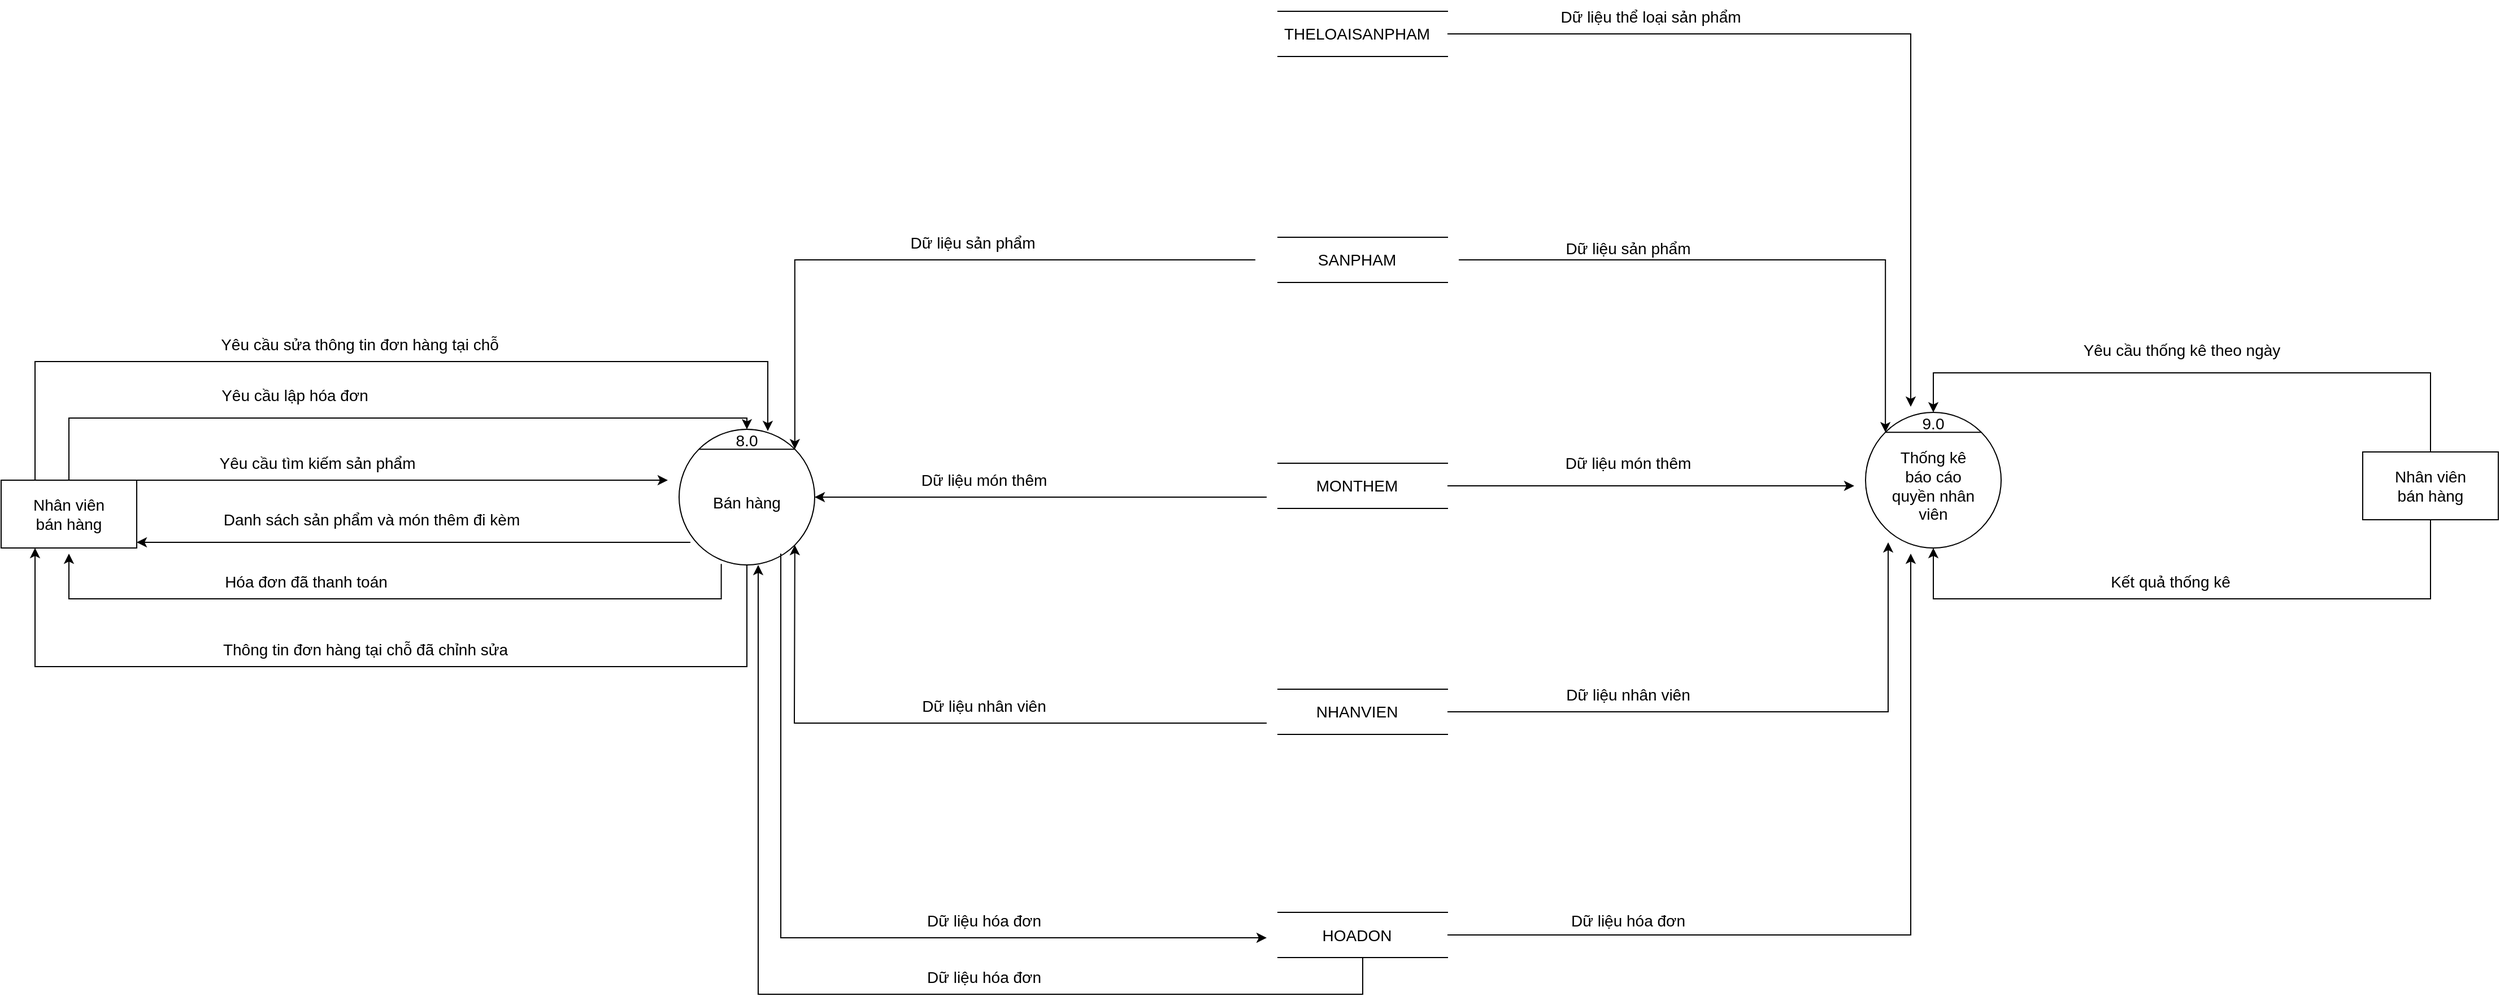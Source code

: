 <mxfile version="16.4.11" type="device"><diagram id="am4y2OCXTVEodyr7TLtn" name="Page-1"><mxGraphModel dx="2926" dy="1282" grid="1" gridSize="10" guides="1" tooltips="1" connect="1" arrows="1" fold="1" page="1" pageScale="1" pageWidth="850" pageHeight="1100" math="0" shadow="0"><root><mxCell id="0"/><mxCell id="1" parent="0"/><mxCell id="uqbeTQRd9YUAxxsg4UgO-1" value="" style="ellipse;whiteSpace=wrap;html=1;aspect=fixed;" parent="1" vertex="1"><mxGeometry x="970" y="405" width="120" height="120" as="geometry"/></mxCell><mxCell id="uqbeTQRd9YUAxxsg4UgO-2" value="" style="endArrow=none;html=1;rounded=0;exitX=0;exitY=0;exitDx=0;exitDy=0;entryX=1;entryY=0;entryDx=0;entryDy=0;" parent="1" source="uqbeTQRd9YUAxxsg4UgO-1" target="uqbeTQRd9YUAxxsg4UgO-1" edge="1"><mxGeometry width="50" height="50" relative="1" as="geometry"><mxPoint x="1310" y="685" as="sourcePoint"/><mxPoint x="1360" y="635" as="targetPoint"/></mxGeometry></mxCell><mxCell id="uqbeTQRd9YUAxxsg4UgO-3" value="&lt;span style=&quot;font-size: 14px&quot;&gt;Thống kê báo cáo quyền nhân viên&lt;/span&gt;" style="text;html=1;strokeColor=none;fillColor=none;align=center;verticalAlign=middle;whiteSpace=wrap;rounded=0;" parent="1" vertex="1"><mxGeometry x="990" y="455" width="80" height="30" as="geometry"/></mxCell><mxCell id="uqbeTQRd9YUAxxsg4UgO-4" value="9.0" style="text;html=1;strokeColor=none;fillColor=none;align=center;verticalAlign=middle;whiteSpace=wrap;rounded=0;fontSize=14;" parent="1" vertex="1"><mxGeometry x="1015" y="405" width="30" height="20" as="geometry"/></mxCell><mxCell id="uqbeTQRd9YUAxxsg4UgO-5" value="" style="shape=partialRectangle;whiteSpace=wrap;html=1;left=0;right=0;fillColor=none;fontSize=14;" parent="1" vertex="1"><mxGeometry x="450" y="50" width="150" height="40" as="geometry"/></mxCell><mxCell id="uqbeTQRd9YUAxxsg4UgO-6" value="THELOAISANPHAM" style="text;html=1;strokeColor=none;fillColor=none;align=center;verticalAlign=middle;whiteSpace=wrap;rounded=0;fontSize=14;" parent="1" vertex="1"><mxGeometry x="490" y="55" width="60" height="30" as="geometry"/></mxCell><mxCell id="uqbeTQRd9YUAxxsg4UgO-7" value="" style="shape=partialRectangle;whiteSpace=wrap;html=1;left=0;right=0;fillColor=none;fontSize=14;" parent="1" vertex="1"><mxGeometry x="450" y="250" width="150" height="40" as="geometry"/></mxCell><mxCell id="uqbeTQRd9YUAxxsg4UgO-8" value="SANPHAM" style="text;html=1;strokeColor=none;fillColor=none;align=center;verticalAlign=middle;whiteSpace=wrap;rounded=0;fontSize=14;" parent="1" vertex="1"><mxGeometry x="490" y="255" width="60" height="30" as="geometry"/></mxCell><mxCell id="uqbeTQRd9YUAxxsg4UgO-9" value="" style="shape=partialRectangle;whiteSpace=wrap;html=1;left=0;right=0;fillColor=none;fontSize=14;" parent="1" vertex="1"><mxGeometry x="450" y="450" width="150" height="40" as="geometry"/></mxCell><mxCell id="uqbeTQRd9YUAxxsg4UgO-10" value="MONTHEM" style="text;html=1;strokeColor=none;fillColor=none;align=center;verticalAlign=middle;whiteSpace=wrap;rounded=0;fontSize=14;" parent="1" vertex="1"><mxGeometry x="490" y="455" width="60" height="30" as="geometry"/></mxCell><mxCell id="uqbeTQRd9YUAxxsg4UgO-11" value="" style="shape=partialRectangle;whiteSpace=wrap;html=1;left=0;right=0;fillColor=none;fontSize=14;" parent="1" vertex="1"><mxGeometry x="450" y="650" width="150" height="40" as="geometry"/></mxCell><mxCell id="uqbeTQRd9YUAxxsg4UgO-12" value="NHANVIEN" style="text;html=1;strokeColor=none;fillColor=none;align=center;verticalAlign=middle;whiteSpace=wrap;rounded=0;fontSize=14;" parent="1" vertex="1"><mxGeometry x="490" y="655" width="60" height="30" as="geometry"/></mxCell><mxCell id="uqbeTQRd9YUAxxsg4UgO-13" value="" style="shape=partialRectangle;whiteSpace=wrap;html=1;left=0;right=0;fillColor=none;fontSize=14;" parent="1" vertex="1"><mxGeometry x="450" y="847.5" width="150" height="40" as="geometry"/></mxCell><mxCell id="uqbeTQRd9YUAxxsg4UgO-14" value="HOADON" style="text;html=1;strokeColor=none;fillColor=none;align=center;verticalAlign=middle;whiteSpace=wrap;rounded=0;fontSize=14;" parent="1" vertex="1"><mxGeometry x="490" y="852.5" width="60" height="30" as="geometry"/></mxCell><mxCell id="uqbeTQRd9YUAxxsg4UgO-15" value="" style="rounded=0;whiteSpace=wrap;html=1;fontSize=14;" parent="1" vertex="1"><mxGeometry x="1410" y="440" width="120" height="60" as="geometry"/></mxCell><mxCell id="uqbeTQRd9YUAxxsg4UgO-16" value="&lt;span style=&quot;font-size: 14px&quot;&gt;Nhân viên bán hàng&lt;/span&gt;" style="text;html=1;strokeColor=none;fillColor=none;align=center;verticalAlign=middle;whiteSpace=wrap;rounded=0;" parent="1" vertex="1"><mxGeometry x="1430" y="460" width="80" height="20" as="geometry"/></mxCell><mxCell id="uqbeTQRd9YUAxxsg4UgO-17" value="" style="edgeStyle=segmentEdgeStyle;endArrow=classic;html=1;rounded=0;fontSize=14;exitX=1;exitY=0.5;exitDx=0;exitDy=0;" parent="1" source="uqbeTQRd9YUAxxsg4UgO-5" edge="1"><mxGeometry width="50" height="50" relative="1" as="geometry"><mxPoint x="620" y="70" as="sourcePoint"/><mxPoint x="1010" y="400" as="targetPoint"/><Array as="points"><mxPoint x="1010" y="70"/></Array></mxGeometry></mxCell><mxCell id="uqbeTQRd9YUAxxsg4UgO-18" value="Dữ liệu thể loại sản phẩm" style="text;html=1;strokeColor=none;fillColor=none;align=center;verticalAlign=middle;whiteSpace=wrap;rounded=0;fontSize=14;" parent="1" vertex="1"><mxGeometry x="690" y="40" width="180" height="30" as="geometry"/></mxCell><mxCell id="uqbeTQRd9YUAxxsg4UgO-19" value="" style="edgeStyle=segmentEdgeStyle;endArrow=classic;html=1;rounded=0;fontSize=14;entryX=0;entryY=0;entryDx=0;entryDy=0;" parent="1" target="uqbeTQRd9YUAxxsg4UgO-1" edge="1"><mxGeometry width="50" height="50" relative="1" as="geometry"><mxPoint x="610" y="270" as="sourcePoint"/><mxPoint x="500" y="390" as="targetPoint"/></mxGeometry></mxCell><mxCell id="uqbeTQRd9YUAxxsg4UgO-20" value="Dữ liệu sản phẩm" style="text;html=1;strokeColor=none;fillColor=none;align=center;verticalAlign=middle;whiteSpace=wrap;rounded=0;fontSize=14;" parent="1" vertex="1"><mxGeometry x="670" y="245" width="180" height="30" as="geometry"/></mxCell><mxCell id="uqbeTQRd9YUAxxsg4UgO-21" value="" style="edgeStyle=segmentEdgeStyle;endArrow=classic;html=1;rounded=0;fontSize=14;exitX=1;exitY=0.5;exitDx=0;exitDy=0;" parent="1" source="uqbeTQRd9YUAxxsg4UgO-9" edge="1"><mxGeometry width="50" height="50" relative="1" as="geometry"><mxPoint x="600" y="480" as="sourcePoint"/><mxPoint x="960" y="470" as="targetPoint"/><Array as="points"><mxPoint x="940" y="470"/><mxPoint x="940" y="470"/></Array></mxGeometry></mxCell><mxCell id="uqbeTQRd9YUAxxsg4UgO-22" value="Dữ liệu món thêm" style="text;html=1;strokeColor=none;fillColor=none;align=center;verticalAlign=middle;whiteSpace=wrap;rounded=0;fontSize=14;" parent="1" vertex="1"><mxGeometry x="670" y="435" width="180" height="30" as="geometry"/></mxCell><mxCell id="uqbeTQRd9YUAxxsg4UgO-23" value="" style="edgeStyle=segmentEdgeStyle;endArrow=classic;html=1;rounded=0;fontSize=14;entryX=0.167;entryY=0.958;entryDx=0;entryDy=0;entryPerimeter=0;exitX=1;exitY=0.5;exitDx=0;exitDy=0;" parent="1" source="uqbeTQRd9YUAxxsg4UgO-11" target="uqbeTQRd9YUAxxsg4UgO-1" edge="1"><mxGeometry width="50" height="50" relative="1" as="geometry"><mxPoint x="450" y="770" as="sourcePoint"/><mxPoint x="500" y="720" as="targetPoint"/></mxGeometry></mxCell><mxCell id="uqbeTQRd9YUAxxsg4UgO-24" value="Dữ liệu nhân viên" style="text;html=1;strokeColor=none;fillColor=none;align=center;verticalAlign=middle;whiteSpace=wrap;rounded=0;fontSize=14;" parent="1" vertex="1"><mxGeometry x="670" y="640" width="180" height="30" as="geometry"/></mxCell><mxCell id="uqbeTQRd9YUAxxsg4UgO-25" value="" style="edgeStyle=segmentEdgeStyle;endArrow=classic;html=1;rounded=0;fontSize=14;exitX=1;exitY=0.5;exitDx=0;exitDy=0;" parent="1" source="uqbeTQRd9YUAxxsg4UgO-13" edge="1"><mxGeometry width="50" height="50" relative="1" as="geometry"><mxPoint x="620" y="870" as="sourcePoint"/><mxPoint x="1010" y="530" as="targetPoint"/></mxGeometry></mxCell><mxCell id="uqbeTQRd9YUAxxsg4UgO-26" value="Dữ liệu hóa đơn" style="text;html=1;strokeColor=none;fillColor=none;align=center;verticalAlign=middle;whiteSpace=wrap;rounded=0;fontSize=14;" parent="1" vertex="1"><mxGeometry x="680" y="840" width="160" height="30" as="geometry"/></mxCell><mxCell id="uqbeTQRd9YUAxxsg4UgO-27" value="" style="edgeStyle=segmentEdgeStyle;endArrow=classic;html=1;rounded=0;fontSize=14;exitX=0.5;exitY=0;exitDx=0;exitDy=0;entryX=0.5;entryY=0;entryDx=0;entryDy=0;" parent="1" source="uqbeTQRd9YUAxxsg4UgO-15" target="uqbeTQRd9YUAxxsg4UgO-4" edge="1"><mxGeometry width="50" height="50" relative="1" as="geometry"><mxPoint x="1050" y="510" as="sourcePoint"/><mxPoint x="1100" y="460" as="targetPoint"/><Array as="points"><mxPoint x="1470" y="370"/><mxPoint x="1030" y="370"/></Array></mxGeometry></mxCell><mxCell id="uqbeTQRd9YUAxxsg4UgO-28" value="Yêu cầu thống kê theo ngày" style="text;html=1;strokeColor=none;fillColor=none;align=center;verticalAlign=middle;whiteSpace=wrap;rounded=0;fontSize=14;" parent="1" vertex="1"><mxGeometry x="1120" y="335" width="260" height="30" as="geometry"/></mxCell><mxCell id="uqbeTQRd9YUAxxsg4UgO-29" value="" style="edgeStyle=segmentEdgeStyle;endArrow=classic;html=1;rounded=0;fontSize=14;exitX=0.5;exitY=1;exitDx=0;exitDy=0;entryX=0.5;entryY=1;entryDx=0;entryDy=0;" parent="1" source="uqbeTQRd9YUAxxsg4UgO-15" target="uqbeTQRd9YUAxxsg4UgO-1" edge="1"><mxGeometry width="50" height="50" relative="1" as="geometry"><mxPoint x="1050" y="500" as="sourcePoint"/><mxPoint x="1100" y="450" as="targetPoint"/><Array as="points"><mxPoint x="1470" y="570"/><mxPoint x="1030" y="570"/></Array></mxGeometry></mxCell><mxCell id="uqbeTQRd9YUAxxsg4UgO-30" value="Kết quả thống kê" style="text;html=1;strokeColor=none;fillColor=none;align=center;verticalAlign=middle;whiteSpace=wrap;rounded=0;fontSize=14;" parent="1" vertex="1"><mxGeometry x="1150" y="540" width="180" height="30" as="geometry"/></mxCell><mxCell id="uqbeTQRd9YUAxxsg4UgO-31" value="" style="rounded=0;whiteSpace=wrap;html=1;fontSize=14;" parent="1" vertex="1"><mxGeometry x="-680" y="465" width="120" height="60" as="geometry"/></mxCell><mxCell id="uqbeTQRd9YUAxxsg4UgO-32" value="&lt;span style=&quot;font-size: 14px&quot;&gt;Nhân viên bán hàng&lt;/span&gt;" style="text;html=1;strokeColor=none;fillColor=none;align=center;verticalAlign=middle;whiteSpace=wrap;rounded=0;" parent="1" vertex="1"><mxGeometry x="-660" y="485" width="80" height="20" as="geometry"/></mxCell><mxCell id="uqbeTQRd9YUAxxsg4UgO-33" value="" style="ellipse;whiteSpace=wrap;html=1;aspect=fixed;" parent="1" vertex="1"><mxGeometry x="-80" y="420" width="120" height="120" as="geometry"/></mxCell><mxCell id="uqbeTQRd9YUAxxsg4UgO-34" value="" style="endArrow=none;html=1;rounded=0;exitX=0;exitY=0;exitDx=0;exitDy=0;entryX=1;entryY=0;entryDx=0;entryDy=0;" parent="1" source="uqbeTQRd9YUAxxsg4UgO-33" target="uqbeTQRd9YUAxxsg4UgO-33" edge="1"><mxGeometry width="50" height="50" relative="1" as="geometry"><mxPoint x="260" y="700" as="sourcePoint"/><mxPoint x="310" y="650" as="targetPoint"/></mxGeometry></mxCell><mxCell id="uqbeTQRd9YUAxxsg4UgO-35" value="&lt;span style=&quot;font-size: 14px&quot;&gt;Bán hàng&lt;/span&gt;" style="text;html=1;strokeColor=none;fillColor=none;align=center;verticalAlign=middle;whiteSpace=wrap;rounded=0;" parent="1" vertex="1"><mxGeometry x="-60" y="470" width="80" height="30" as="geometry"/></mxCell><mxCell id="uqbeTQRd9YUAxxsg4UgO-36" value="8.0" style="text;html=1;strokeColor=none;fillColor=none;align=center;verticalAlign=middle;whiteSpace=wrap;rounded=0;fontSize=14;" parent="1" vertex="1"><mxGeometry x="-35" y="420" width="30" height="20" as="geometry"/></mxCell><mxCell id="uqbeTQRd9YUAxxsg4UgO-37" value="" style="edgeStyle=segmentEdgeStyle;endArrow=classic;html=1;rounded=0;fontSize=14;exitX=1;exitY=0;exitDx=0;exitDy=0;" parent="1" source="uqbeTQRd9YUAxxsg4UgO-31" edge="1"><mxGeometry width="50" height="50" relative="1" as="geometry"><mxPoint x="-150" y="550" as="sourcePoint"/><mxPoint x="-90" y="465" as="targetPoint"/><Array as="points"><mxPoint x="-130" y="465"/><mxPoint x="-130" y="465"/></Array></mxGeometry></mxCell><mxCell id="uqbeTQRd9YUAxxsg4UgO-38" value="Yêu cầu tìm kiếm sản phẩm" style="text;html=1;strokeColor=none;fillColor=none;align=center;verticalAlign=middle;whiteSpace=wrap;rounded=0;fontSize=14;" parent="1" vertex="1"><mxGeometry x="-500" y="435" width="200" height="30" as="geometry"/></mxCell><mxCell id="uqbeTQRd9YUAxxsg4UgO-39" value="" style="endArrow=classic;html=1;rounded=0;fontSize=14;" parent="1" edge="1"><mxGeometry width="50" height="50" relative="1" as="geometry"><mxPoint x="-70" y="520" as="sourcePoint"/><mxPoint x="-560" y="520" as="targetPoint"/></mxGeometry></mxCell><mxCell id="uqbeTQRd9YUAxxsg4UgO-40" value="Danh sách sản phẩm và món thêm đi kèm" style="text;html=1;strokeColor=none;fillColor=none;align=center;verticalAlign=middle;whiteSpace=wrap;rounded=0;fontSize=14;" parent="1" vertex="1"><mxGeometry x="-517.5" y="485" width="330" height="30" as="geometry"/></mxCell><mxCell id="uqbeTQRd9YUAxxsg4UgO-42" value="" style="edgeStyle=segmentEdgeStyle;endArrow=classic;html=1;rounded=0;fontSize=14;exitX=0.5;exitY=0;exitDx=0;exitDy=0;entryX=0.5;entryY=0;entryDx=0;entryDy=0;" parent="1" source="uqbeTQRd9YUAxxsg4UgO-31" target="uqbeTQRd9YUAxxsg4UgO-36" edge="1"><mxGeometry width="50" height="50" relative="1" as="geometry"><mxPoint x="-300" y="480" as="sourcePoint"/><mxPoint x="-250" y="430" as="targetPoint"/><Array as="points"><mxPoint x="-620" y="410"/><mxPoint x="-20" y="410"/></Array></mxGeometry></mxCell><mxCell id="uqbeTQRd9YUAxxsg4UgO-43" value="Yêu cầu lập hóa đơn" style="text;html=1;strokeColor=none;fillColor=none;align=center;verticalAlign=middle;whiteSpace=wrap;rounded=0;fontSize=14;" parent="1" vertex="1"><mxGeometry x="-510" y="375" width="180" height="30" as="geometry"/></mxCell><mxCell id="uqbeTQRd9YUAxxsg4UgO-44" style="edgeStyle=orthogonalEdgeStyle;rounded=0;orthogonalLoop=1;jettySize=auto;html=1;exitX=0.5;exitY=1;exitDx=0;exitDy=0;fontSize=14;" parent="1" source="uqbeTQRd9YUAxxsg4UgO-43" target="uqbeTQRd9YUAxxsg4UgO-43" edge="1"><mxGeometry relative="1" as="geometry"/></mxCell><mxCell id="uqbeTQRd9YUAxxsg4UgO-45" value="" style="edgeStyle=segmentEdgeStyle;endArrow=classic;html=1;rounded=0;fontSize=14;exitX=0.311;exitY=0.993;exitDx=0;exitDy=0;exitPerimeter=0;" parent="1" source="uqbeTQRd9YUAxxsg4UgO-33" edge="1"><mxGeometry width="50" height="50" relative="1" as="geometry"><mxPoint x="-300" y="480" as="sourcePoint"/><mxPoint x="-620" y="530" as="targetPoint"/><Array as="points"><mxPoint x="-43" y="570"/><mxPoint x="-620" y="570"/></Array></mxGeometry></mxCell><mxCell id="uqbeTQRd9YUAxxsg4UgO-46" value="Hóa đơn đã thanh toán" style="text;html=1;strokeColor=none;fillColor=none;align=center;verticalAlign=middle;whiteSpace=wrap;rounded=0;fontSize=14;" parent="1" vertex="1"><mxGeometry x="-500" y="540" width="180" height="30" as="geometry"/></mxCell><mxCell id="uqbeTQRd9YUAxxsg4UgO-47" value="" style="edgeStyle=segmentEdgeStyle;endArrow=classic;html=1;rounded=0;fontSize=14;entryX=1;entryY=0;entryDx=0;entryDy=0;" parent="1" target="uqbeTQRd9YUAxxsg4UgO-33" edge="1"><mxGeometry width="50" height="50" relative="1" as="geometry"><mxPoint x="430" y="270" as="sourcePoint"/><mxPoint x="997.574" y="432.574" as="targetPoint"/></mxGeometry></mxCell><mxCell id="uqbeTQRd9YUAxxsg4UgO-48" value="Dữ liệu sản phẩm" style="text;html=1;strokeColor=none;fillColor=none;align=center;verticalAlign=middle;whiteSpace=wrap;rounded=0;fontSize=14;" parent="1" vertex="1"><mxGeometry x="90" y="240" width="180" height="30" as="geometry"/></mxCell><mxCell id="uqbeTQRd9YUAxxsg4UgO-49" value="" style="edgeStyle=segmentEdgeStyle;endArrow=classic;html=1;rounded=0;fontSize=14;entryX=1;entryY=0.5;entryDx=0;entryDy=0;" parent="1" target="uqbeTQRd9YUAxxsg4UgO-33" edge="1"><mxGeometry width="50" height="50" relative="1" as="geometry"><mxPoint x="440" y="480" as="sourcePoint"/><mxPoint x="32.426" y="447.574" as="targetPoint"/><Array as="points"><mxPoint x="440" y="480"/></Array></mxGeometry></mxCell><mxCell id="uqbeTQRd9YUAxxsg4UgO-50" value="Dữ liệu món thêm" style="text;html=1;strokeColor=none;fillColor=none;align=center;verticalAlign=middle;whiteSpace=wrap;rounded=0;fontSize=14;" parent="1" vertex="1"><mxGeometry x="100" y="450" width="180" height="30" as="geometry"/></mxCell><mxCell id="uqbeTQRd9YUAxxsg4UgO-51" value="" style="endArrow=classic;html=1;rounded=0;fontSize=14;entryX=1;entryY=1;entryDx=0;entryDy=0;" parent="1" target="uqbeTQRd9YUAxxsg4UgO-33" edge="1"><mxGeometry width="50" height="50" relative="1" as="geometry"><mxPoint x="440" y="680" as="sourcePoint"/><mxPoint x="10" y="680" as="targetPoint"/><Array as="points"><mxPoint x="22" y="680"/></Array></mxGeometry></mxCell><mxCell id="uqbeTQRd9YUAxxsg4UgO-52" value="Dữ liệu nhân viên" style="text;html=1;strokeColor=none;fillColor=none;align=center;verticalAlign=middle;whiteSpace=wrap;rounded=0;fontSize=14;" parent="1" vertex="1"><mxGeometry x="100" y="650" width="180" height="30" as="geometry"/></mxCell><mxCell id="uqbeTQRd9YUAxxsg4UgO-54" value="" style="edgeStyle=segmentEdgeStyle;endArrow=classic;html=1;rounded=0;fontSize=14;exitX=0.75;exitY=0.917;exitDx=0;exitDy=0;exitPerimeter=0;" parent="1" source="uqbeTQRd9YUAxxsg4UgO-33" edge="1"><mxGeometry width="50" height="50" relative="1" as="geometry"><mxPoint x="1" y="540" as="sourcePoint"/><mxPoint x="440" y="870" as="targetPoint"/><Array as="points"><mxPoint x="10" y="870"/></Array></mxGeometry></mxCell><mxCell id="uqbeTQRd9YUAxxsg4UgO-55" value="Dữ liệu hóa đơn" style="text;html=1;strokeColor=none;fillColor=none;align=center;verticalAlign=middle;whiteSpace=wrap;rounded=0;fontSize=14;" parent="1" vertex="1"><mxGeometry x="100" y="840" width="180" height="30" as="geometry"/></mxCell><mxCell id="uqbeTQRd9YUAxxsg4UgO-56" value="" style="edgeStyle=segmentEdgeStyle;endArrow=classic;html=1;rounded=0;fontSize=14;exitX=0.5;exitY=1;exitDx=0;exitDy=0;" parent="1" source="uqbeTQRd9YUAxxsg4UgO-13" edge="1"><mxGeometry width="50" height="50" relative="1" as="geometry"><mxPoint x="10" y="600" as="sourcePoint"/><mxPoint x="-10" y="540" as="targetPoint"/><Array as="points"><mxPoint x="525" y="920"/><mxPoint x="-10" y="920"/></Array></mxGeometry></mxCell><mxCell id="uqbeTQRd9YUAxxsg4UgO-57" value="Dữ liệu hóa đơn" style="text;html=1;strokeColor=none;fillColor=none;align=center;verticalAlign=middle;whiteSpace=wrap;rounded=0;fontSize=14;" parent="1" vertex="1"><mxGeometry x="100" y="890" width="180" height="30" as="geometry"/></mxCell><mxCell id="uqbeTQRd9YUAxxsg4UgO-58" value="" style="edgeStyle=segmentEdgeStyle;endArrow=classic;html=1;rounded=0;fontSize=14;exitX=0.25;exitY=0;exitDx=0;exitDy=0;entryX=0.654;entryY=0.012;entryDx=0;entryDy=0;entryPerimeter=0;" parent="1" source="uqbeTQRd9YUAxxsg4UgO-31" target="uqbeTQRd9YUAxxsg4UgO-33" edge="1"><mxGeometry width="50" height="50" relative="1" as="geometry"><mxPoint x="10" y="600" as="sourcePoint"/><mxPoint x="60" y="550" as="targetPoint"/><Array as="points"><mxPoint x="-650" y="360"/><mxPoint x="-2" y="360"/></Array></mxGeometry></mxCell><mxCell id="uqbeTQRd9YUAxxsg4UgO-59" value="Yêu cầu sửa thông tin đơn hàng tại chỗ" style="text;html=1;strokeColor=none;fillColor=none;align=center;verticalAlign=middle;whiteSpace=wrap;rounded=0;fontSize=14;" parent="1" vertex="1"><mxGeometry x="-500" y="330" width="275" height="30" as="geometry"/></mxCell><mxCell id="uqbeTQRd9YUAxxsg4UgO-60" value="" style="endArrow=classic;html=1;rounded=0;fontSize=14;exitX=0.5;exitY=1;exitDx=0;exitDy=0;entryX=0.25;entryY=1;entryDx=0;entryDy=0;" parent="1" source="uqbeTQRd9YUAxxsg4UgO-33" target="uqbeTQRd9YUAxxsg4UgO-31" edge="1"><mxGeometry width="50" height="50" relative="1" as="geometry"><mxPoint x="10" y="550" as="sourcePoint"/><mxPoint x="60" y="500" as="targetPoint"/><Array as="points"><mxPoint x="-20" y="630"/><mxPoint x="-110" y="630"/><mxPoint x="-390" y="630"/><mxPoint x="-650" y="630"/></Array></mxGeometry></mxCell><mxCell id="uqbeTQRd9YUAxxsg4UgO-61" value="Thông tin đơn hàng tại chỗ đã chỉnh sửa" style="text;html=1;strokeColor=none;fillColor=none;align=center;verticalAlign=middle;whiteSpace=wrap;rounded=0;fontSize=14;" parent="1" vertex="1"><mxGeometry x="-490" y="600" width="265" height="30" as="geometry"/></mxCell></root></mxGraphModel></diagram></mxfile>